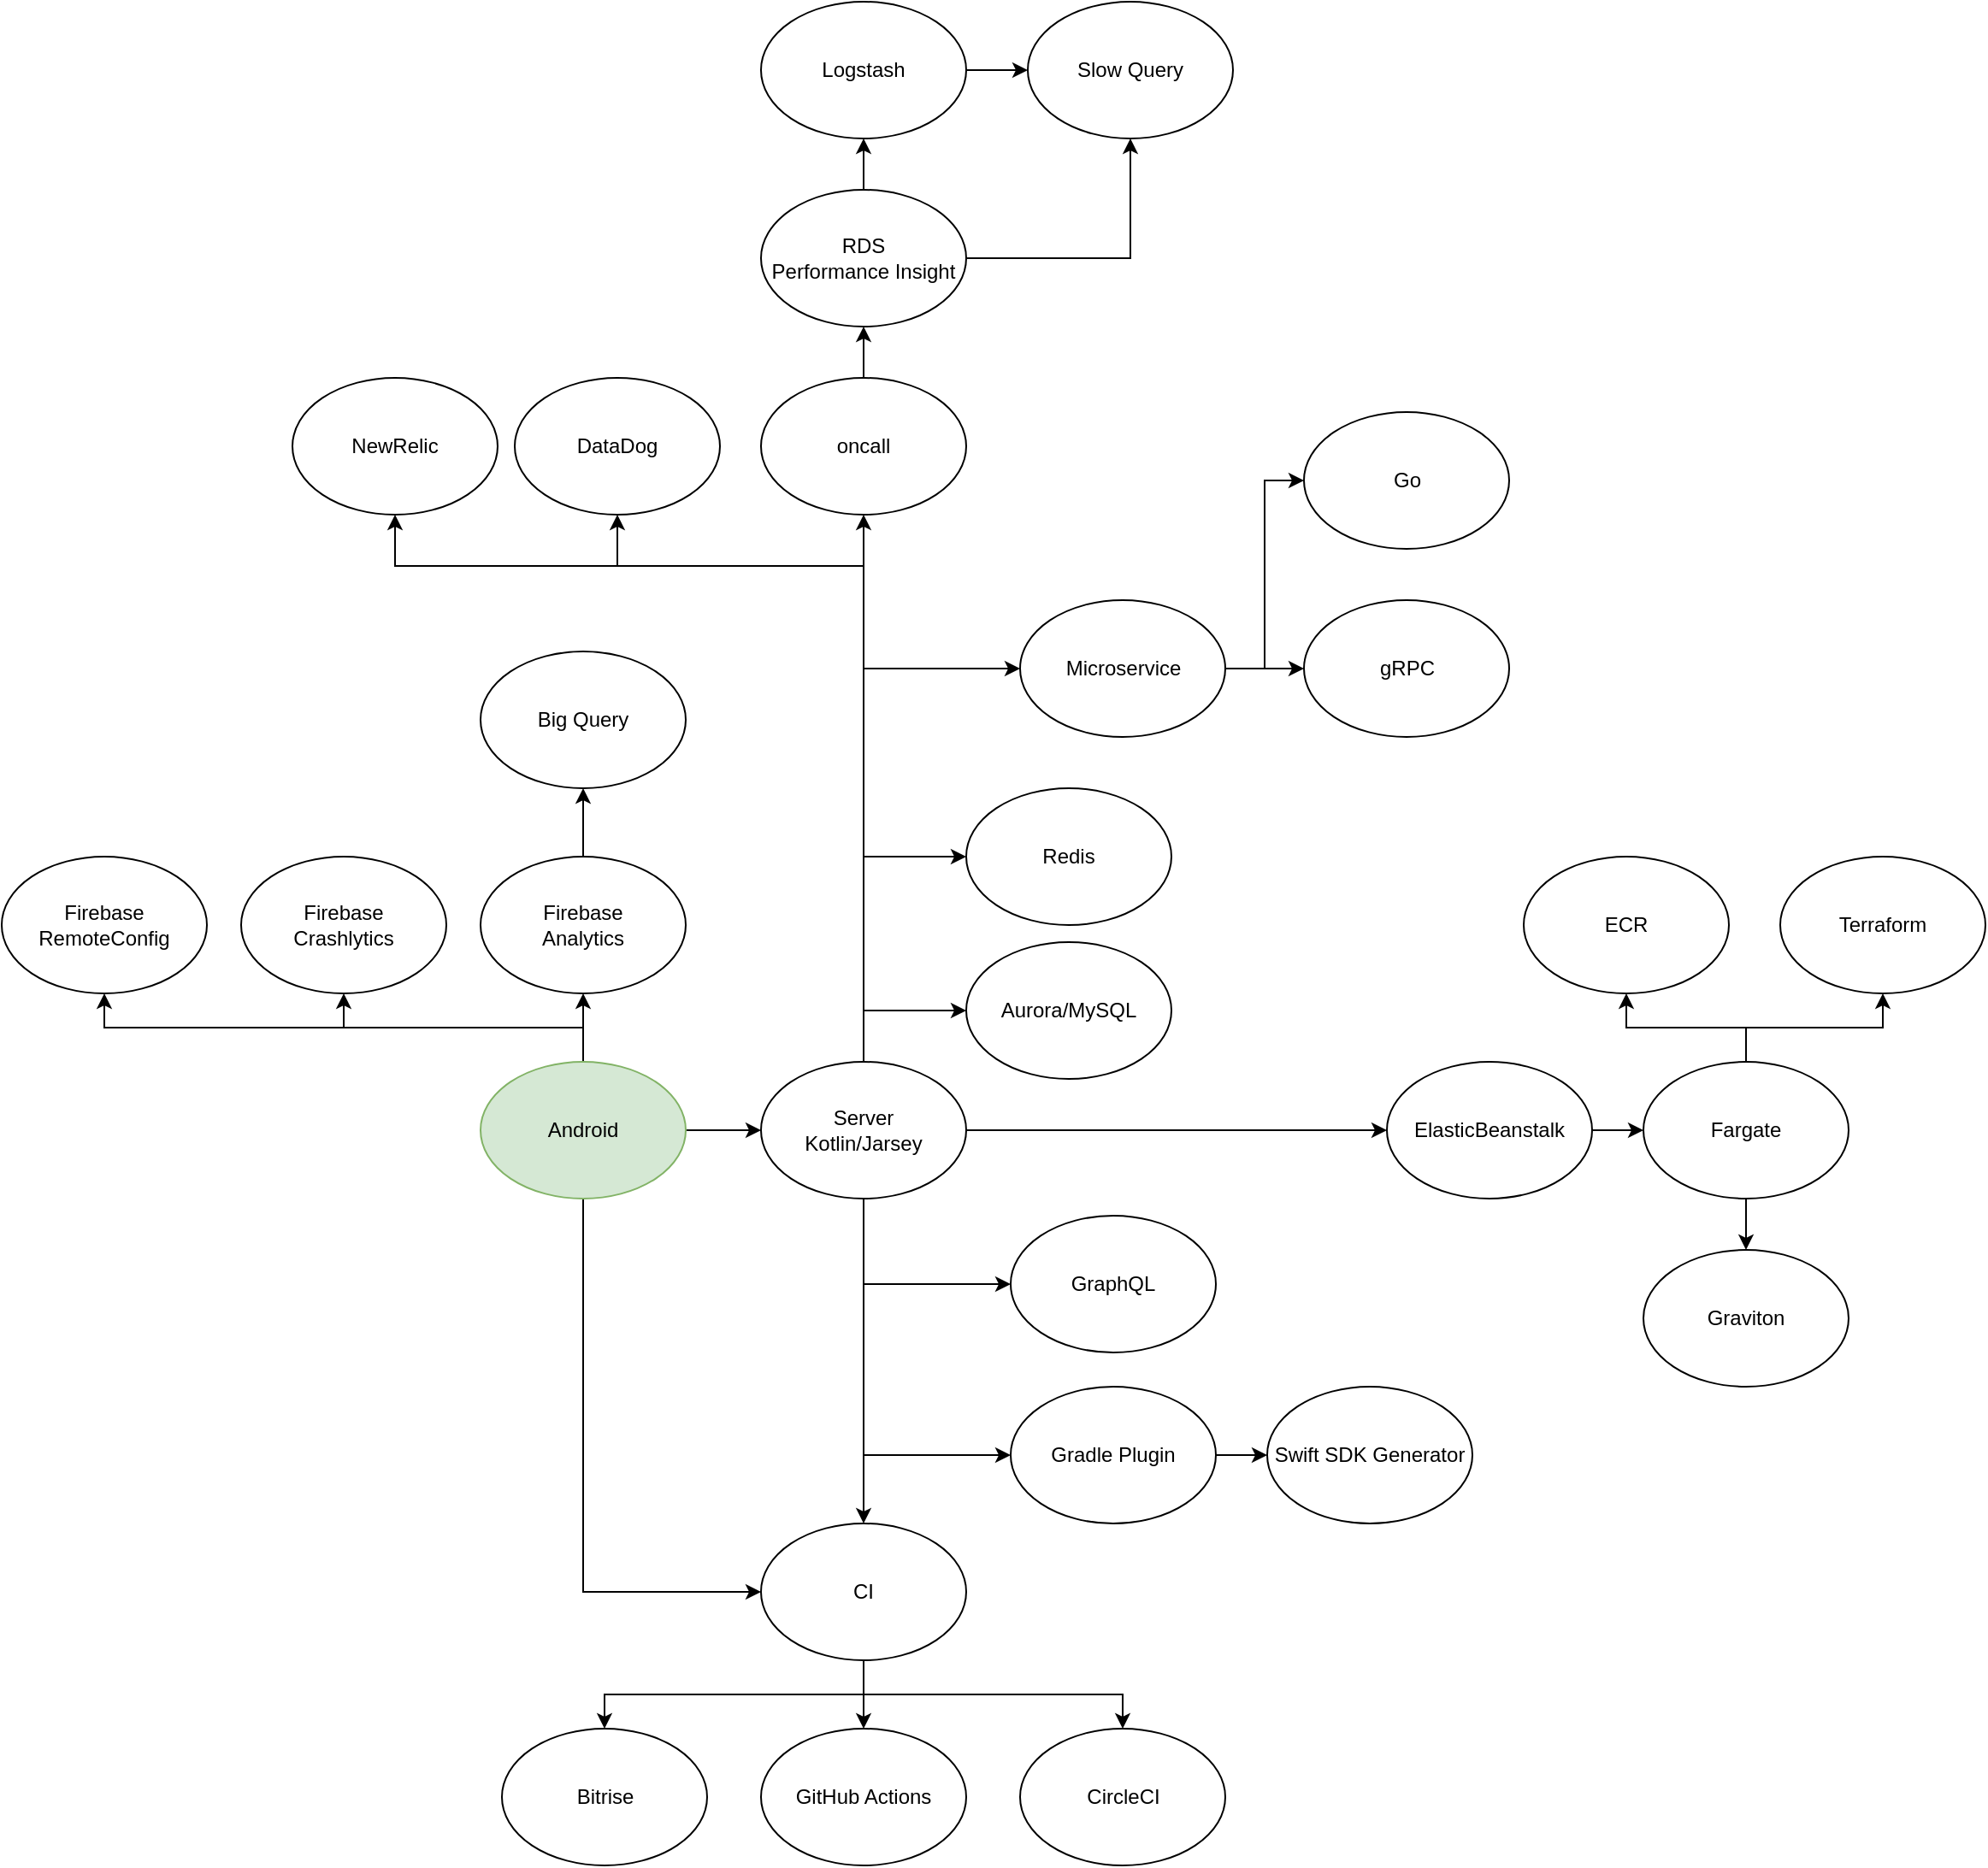 <mxfile version="21.6.2" type="github">
  <diagram name="ページ1" id="mH-jndrM1VOULVVIdmw8">
    <mxGraphModel dx="1348" dy="2332" grid="1" gridSize="10" guides="1" tooltips="1" connect="1" arrows="1" fold="1" page="1" pageScale="1" pageWidth="827" pageHeight="1169" math="0" shadow="0">
      <root>
        <mxCell id="0" />
        <mxCell id="1" parent="0" />
        <mxCell id="I-kPBh3Q4MtgkVy0VhHx-4" style="edgeStyle=orthogonalEdgeStyle;rounded=0;orthogonalLoop=1;jettySize=auto;html=1;exitX=1;exitY=0.5;exitDx=0;exitDy=0;entryX=0;entryY=0.5;entryDx=0;entryDy=0;" edge="1" parent="1" source="I-kPBh3Q4MtgkVy0VhHx-1" target="I-kPBh3Q4MtgkVy0VhHx-3">
          <mxGeometry relative="1" as="geometry" />
        </mxCell>
        <mxCell id="I-kPBh3Q4MtgkVy0VhHx-29" style="edgeStyle=orthogonalEdgeStyle;rounded=0;orthogonalLoop=1;jettySize=auto;html=1;exitX=0.5;exitY=1;exitDx=0;exitDy=0;entryX=0;entryY=0.5;entryDx=0;entryDy=0;" edge="1" parent="1" source="I-kPBh3Q4MtgkVy0VhHx-1" target="I-kPBh3Q4MtgkVy0VhHx-24">
          <mxGeometry relative="1" as="geometry" />
        </mxCell>
        <mxCell id="I-kPBh3Q4MtgkVy0VhHx-64" style="edgeStyle=orthogonalEdgeStyle;rounded=0;orthogonalLoop=1;jettySize=auto;html=1;exitX=0.5;exitY=0;exitDx=0;exitDy=0;entryX=0.5;entryY=1;entryDx=0;entryDy=0;" edge="1" parent="1" source="I-kPBh3Q4MtgkVy0VhHx-1" target="I-kPBh3Q4MtgkVy0VhHx-63">
          <mxGeometry relative="1" as="geometry" />
        </mxCell>
        <mxCell id="I-kPBh3Q4MtgkVy0VhHx-69" style="edgeStyle=orthogonalEdgeStyle;rounded=0;orthogonalLoop=1;jettySize=auto;html=1;exitX=0.5;exitY=0;exitDx=0;exitDy=0;" edge="1" parent="1" source="I-kPBh3Q4MtgkVy0VhHx-1" target="I-kPBh3Q4MtgkVy0VhHx-67">
          <mxGeometry relative="1" as="geometry" />
        </mxCell>
        <mxCell id="I-kPBh3Q4MtgkVy0VhHx-71" style="edgeStyle=orthogonalEdgeStyle;rounded=0;orthogonalLoop=1;jettySize=auto;html=1;exitX=0.5;exitY=0;exitDx=0;exitDy=0;entryX=0.5;entryY=1;entryDx=0;entryDy=0;" edge="1" parent="1" source="I-kPBh3Q4MtgkVy0VhHx-1" target="I-kPBh3Q4MtgkVy0VhHx-70">
          <mxGeometry relative="1" as="geometry" />
        </mxCell>
        <mxCell id="I-kPBh3Q4MtgkVy0VhHx-1" value="Android" style="ellipse;whiteSpace=wrap;html=1;fillColor=#d5e8d4;strokeColor=#82b366;" vertex="1" parent="1">
          <mxGeometry x="280" y="320" width="120" height="80" as="geometry" />
        </mxCell>
        <mxCell id="I-kPBh3Q4MtgkVy0VhHx-12" value="" style="edgeStyle=orthogonalEdgeStyle;rounded=0;orthogonalLoop=1;jettySize=auto;html=1;" edge="1" parent="1" source="I-kPBh3Q4MtgkVy0VhHx-3" target="I-kPBh3Q4MtgkVy0VhHx-11">
          <mxGeometry relative="1" as="geometry" />
        </mxCell>
        <mxCell id="I-kPBh3Q4MtgkVy0VhHx-27" style="edgeStyle=orthogonalEdgeStyle;rounded=0;orthogonalLoop=1;jettySize=auto;html=1;exitX=0.5;exitY=1;exitDx=0;exitDy=0;entryX=0.5;entryY=0;entryDx=0;entryDy=0;" edge="1" parent="1" source="I-kPBh3Q4MtgkVy0VhHx-3" target="I-kPBh3Q4MtgkVy0VhHx-24">
          <mxGeometry relative="1" as="geometry" />
        </mxCell>
        <mxCell id="I-kPBh3Q4MtgkVy0VhHx-45" style="edgeStyle=orthogonalEdgeStyle;rounded=0;orthogonalLoop=1;jettySize=auto;html=1;exitX=0.5;exitY=1;exitDx=0;exitDy=0;entryX=0;entryY=0.5;entryDx=0;entryDy=0;" edge="1" parent="1" source="I-kPBh3Q4MtgkVy0VhHx-3" target="I-kPBh3Q4MtgkVy0VhHx-21">
          <mxGeometry relative="1" as="geometry" />
        </mxCell>
        <mxCell id="I-kPBh3Q4MtgkVy0VhHx-50" style="edgeStyle=orthogonalEdgeStyle;rounded=0;orthogonalLoop=1;jettySize=auto;html=1;exitX=1;exitY=0.5;exitDx=0;exitDy=0;entryX=0;entryY=0.5;entryDx=0;entryDy=0;" edge="1" parent="1" source="I-kPBh3Q4MtgkVy0VhHx-3" target="I-kPBh3Q4MtgkVy0VhHx-5">
          <mxGeometry relative="1" as="geometry" />
        </mxCell>
        <mxCell id="I-kPBh3Q4MtgkVy0VhHx-53" style="edgeStyle=orthogonalEdgeStyle;rounded=0;orthogonalLoop=1;jettySize=auto;html=1;exitX=0.5;exitY=1;exitDx=0;exitDy=0;entryX=0;entryY=0.5;entryDx=0;entryDy=0;" edge="1" parent="1" source="I-kPBh3Q4MtgkVy0VhHx-3" target="I-kPBh3Q4MtgkVy0VhHx-52">
          <mxGeometry relative="1" as="geometry" />
        </mxCell>
        <mxCell id="I-kPBh3Q4MtgkVy0VhHx-62" style="edgeStyle=orthogonalEdgeStyle;rounded=0;orthogonalLoop=1;jettySize=auto;html=1;exitX=0.5;exitY=0;exitDx=0;exitDy=0;entryX=0;entryY=0.5;entryDx=0;entryDy=0;" edge="1" parent="1" source="I-kPBh3Q4MtgkVy0VhHx-3" target="I-kPBh3Q4MtgkVy0VhHx-38">
          <mxGeometry relative="1" as="geometry" />
        </mxCell>
        <mxCell id="I-kPBh3Q4MtgkVy0VhHx-76" style="edgeStyle=orthogonalEdgeStyle;rounded=0;orthogonalLoop=1;jettySize=auto;html=1;exitX=0.5;exitY=0;exitDx=0;exitDy=0;entryX=0.5;entryY=1;entryDx=0;entryDy=0;" edge="1" parent="1" source="I-kPBh3Q4MtgkVy0VhHx-3" target="I-kPBh3Q4MtgkVy0VhHx-58">
          <mxGeometry relative="1" as="geometry">
            <Array as="points">
              <mxPoint x="504" y="30" />
              <mxPoint x="360" y="30" />
            </Array>
          </mxGeometry>
        </mxCell>
        <mxCell id="I-kPBh3Q4MtgkVy0VhHx-77" style="edgeStyle=orthogonalEdgeStyle;rounded=0;orthogonalLoop=1;jettySize=auto;html=1;exitX=0.5;exitY=0;exitDx=0;exitDy=0;entryX=0.5;entryY=1;entryDx=0;entryDy=0;" edge="1" parent="1" source="I-kPBh3Q4MtgkVy0VhHx-3" target="I-kPBh3Q4MtgkVy0VhHx-59">
          <mxGeometry relative="1" as="geometry">
            <Array as="points">
              <mxPoint x="504" y="30" />
              <mxPoint x="230" y="30" />
            </Array>
          </mxGeometry>
        </mxCell>
        <mxCell id="I-kPBh3Q4MtgkVy0VhHx-80" style="edgeStyle=orthogonalEdgeStyle;rounded=0;orthogonalLoop=1;jettySize=auto;html=1;exitX=0.5;exitY=0;exitDx=0;exitDy=0;entryX=0;entryY=0.5;entryDx=0;entryDy=0;" edge="1" parent="1" source="I-kPBh3Q4MtgkVy0VhHx-3" target="I-kPBh3Q4MtgkVy0VhHx-79">
          <mxGeometry relative="1" as="geometry" />
        </mxCell>
        <mxCell id="I-kPBh3Q4MtgkVy0VhHx-82" style="edgeStyle=orthogonalEdgeStyle;rounded=0;orthogonalLoop=1;jettySize=auto;html=1;exitX=0.5;exitY=0;exitDx=0;exitDy=0;entryX=0;entryY=0.5;entryDx=0;entryDy=0;" edge="1" parent="1" source="I-kPBh3Q4MtgkVy0VhHx-3" target="I-kPBh3Q4MtgkVy0VhHx-81">
          <mxGeometry relative="1" as="geometry" />
        </mxCell>
        <mxCell id="I-kPBh3Q4MtgkVy0VhHx-3" value="Server&lt;br&gt;Kotlin/Jarsey" style="ellipse;whiteSpace=wrap;html=1;" vertex="1" parent="1">
          <mxGeometry x="444" y="320" width="120" height="80" as="geometry" />
        </mxCell>
        <mxCell id="I-kPBh3Q4MtgkVy0VhHx-8" value="" style="edgeStyle=orthogonalEdgeStyle;rounded=0;orthogonalLoop=1;jettySize=auto;html=1;" edge="1" parent="1" source="I-kPBh3Q4MtgkVy0VhHx-5" target="I-kPBh3Q4MtgkVy0VhHx-7">
          <mxGeometry relative="1" as="geometry" />
        </mxCell>
        <mxCell id="I-kPBh3Q4MtgkVy0VhHx-5" value="ElasticBeanstalk" style="ellipse;whiteSpace=wrap;html=1;" vertex="1" parent="1">
          <mxGeometry x="810" y="320" width="120" height="80" as="geometry" />
        </mxCell>
        <mxCell id="I-kPBh3Q4MtgkVy0VhHx-10" value="" style="edgeStyle=orthogonalEdgeStyle;rounded=0;orthogonalLoop=1;jettySize=auto;html=1;" edge="1" parent="1" source="I-kPBh3Q4MtgkVy0VhHx-7" target="I-kPBh3Q4MtgkVy0VhHx-9">
          <mxGeometry relative="1" as="geometry" />
        </mxCell>
        <mxCell id="I-kPBh3Q4MtgkVy0VhHx-46" style="edgeStyle=orthogonalEdgeStyle;rounded=0;orthogonalLoop=1;jettySize=auto;html=1;exitX=0.5;exitY=0;exitDx=0;exitDy=0;entryX=0.5;entryY=1;entryDx=0;entryDy=0;" edge="1" parent="1" source="I-kPBh3Q4MtgkVy0VhHx-7" target="I-kPBh3Q4MtgkVy0VhHx-40">
          <mxGeometry relative="1" as="geometry" />
        </mxCell>
        <mxCell id="I-kPBh3Q4MtgkVy0VhHx-73" value="" style="edgeStyle=orthogonalEdgeStyle;rounded=0;orthogonalLoop=1;jettySize=auto;html=1;" edge="1" parent="1" source="I-kPBh3Q4MtgkVy0VhHx-7" target="I-kPBh3Q4MtgkVy0VhHx-72">
          <mxGeometry relative="1" as="geometry" />
        </mxCell>
        <mxCell id="I-kPBh3Q4MtgkVy0VhHx-7" value="Fargate" style="ellipse;whiteSpace=wrap;html=1;" vertex="1" parent="1">
          <mxGeometry x="960" y="320" width="120" height="80" as="geometry" />
        </mxCell>
        <mxCell id="I-kPBh3Q4MtgkVy0VhHx-9" value="Terraform" style="ellipse;whiteSpace=wrap;html=1;" vertex="1" parent="1">
          <mxGeometry x="1040" y="200" width="120" height="80" as="geometry" />
        </mxCell>
        <mxCell id="I-kPBh3Q4MtgkVy0VhHx-16" value="" style="edgeStyle=orthogonalEdgeStyle;rounded=0;orthogonalLoop=1;jettySize=auto;html=1;" edge="1" parent="1" source="I-kPBh3Q4MtgkVy0VhHx-11" target="I-kPBh3Q4MtgkVy0VhHx-14">
          <mxGeometry relative="1" as="geometry" />
        </mxCell>
        <mxCell id="I-kPBh3Q4MtgkVy0VhHx-11" value="oncall" style="ellipse;whiteSpace=wrap;html=1;" vertex="1" parent="1">
          <mxGeometry x="444" y="-80" width="120" height="80" as="geometry" />
        </mxCell>
        <mxCell id="I-kPBh3Q4MtgkVy0VhHx-18" value="" style="edgeStyle=orthogonalEdgeStyle;rounded=0;orthogonalLoop=1;jettySize=auto;html=1;" edge="1" parent="1" source="I-kPBh3Q4MtgkVy0VhHx-13" target="I-kPBh3Q4MtgkVy0VhHx-17">
          <mxGeometry relative="1" as="geometry" />
        </mxCell>
        <mxCell id="I-kPBh3Q4MtgkVy0VhHx-13" value="Logstash" style="ellipse;whiteSpace=wrap;html=1;" vertex="1" parent="1">
          <mxGeometry x="444" y="-300" width="120" height="80" as="geometry" />
        </mxCell>
        <mxCell id="I-kPBh3Q4MtgkVy0VhHx-15" value="" style="edgeStyle=orthogonalEdgeStyle;rounded=0;orthogonalLoop=1;jettySize=auto;html=1;" edge="1" parent="1" source="I-kPBh3Q4MtgkVy0VhHx-14" target="I-kPBh3Q4MtgkVy0VhHx-13">
          <mxGeometry relative="1" as="geometry" />
        </mxCell>
        <mxCell id="I-kPBh3Q4MtgkVy0VhHx-20" style="edgeStyle=orthogonalEdgeStyle;rounded=0;orthogonalLoop=1;jettySize=auto;html=1;entryX=0.5;entryY=1;entryDx=0;entryDy=0;" edge="1" parent="1" source="I-kPBh3Q4MtgkVy0VhHx-14" target="I-kPBh3Q4MtgkVy0VhHx-17">
          <mxGeometry relative="1" as="geometry" />
        </mxCell>
        <mxCell id="I-kPBh3Q4MtgkVy0VhHx-14" value="RDS&lt;br&gt;Performance Insight" style="ellipse;whiteSpace=wrap;html=1;" vertex="1" parent="1">
          <mxGeometry x="444" y="-190" width="120" height="80" as="geometry" />
        </mxCell>
        <mxCell id="I-kPBh3Q4MtgkVy0VhHx-17" value="Slow Query" style="ellipse;whiteSpace=wrap;html=1;" vertex="1" parent="1">
          <mxGeometry x="600" y="-300" width="120" height="80" as="geometry" />
        </mxCell>
        <mxCell id="I-kPBh3Q4MtgkVy0VhHx-43" value="" style="edgeStyle=orthogonalEdgeStyle;rounded=0;orthogonalLoop=1;jettySize=auto;html=1;" edge="1" parent="1" source="I-kPBh3Q4MtgkVy0VhHx-21" target="I-kPBh3Q4MtgkVy0VhHx-42">
          <mxGeometry relative="1" as="geometry" />
        </mxCell>
        <mxCell id="I-kPBh3Q4MtgkVy0VhHx-21" value="Gradle Plugin" style="ellipse;whiteSpace=wrap;html=1;" vertex="1" parent="1">
          <mxGeometry x="590" y="510" width="120" height="80" as="geometry" />
        </mxCell>
        <mxCell id="I-kPBh3Q4MtgkVy0VhHx-34" value="" style="edgeStyle=orthogonalEdgeStyle;rounded=0;orthogonalLoop=1;jettySize=auto;html=1;" edge="1" parent="1" source="I-kPBh3Q4MtgkVy0VhHx-24" target="I-kPBh3Q4MtgkVy0VhHx-30">
          <mxGeometry relative="1" as="geometry" />
        </mxCell>
        <mxCell id="I-kPBh3Q4MtgkVy0VhHx-35" style="edgeStyle=orthogonalEdgeStyle;rounded=0;orthogonalLoop=1;jettySize=auto;html=1;exitX=0.5;exitY=1;exitDx=0;exitDy=0;entryX=0.5;entryY=0;entryDx=0;entryDy=0;" edge="1" parent="1" source="I-kPBh3Q4MtgkVy0VhHx-24" target="I-kPBh3Q4MtgkVy0VhHx-32">
          <mxGeometry relative="1" as="geometry" />
        </mxCell>
        <mxCell id="I-kPBh3Q4MtgkVy0VhHx-36" style="edgeStyle=orthogonalEdgeStyle;rounded=0;orthogonalLoop=1;jettySize=auto;html=1;exitX=0.5;exitY=1;exitDx=0;exitDy=0;" edge="1" parent="1" source="I-kPBh3Q4MtgkVy0VhHx-24" target="I-kPBh3Q4MtgkVy0VhHx-31">
          <mxGeometry relative="1" as="geometry" />
        </mxCell>
        <mxCell id="I-kPBh3Q4MtgkVy0VhHx-24" value="CI" style="ellipse;whiteSpace=wrap;html=1;" vertex="1" parent="1">
          <mxGeometry x="444" y="590" width="120" height="80" as="geometry" />
        </mxCell>
        <mxCell id="I-kPBh3Q4MtgkVy0VhHx-30" value="GitHub Actions" style="ellipse;whiteSpace=wrap;html=1;" vertex="1" parent="1">
          <mxGeometry x="444" y="710" width="120" height="80" as="geometry" />
        </mxCell>
        <mxCell id="I-kPBh3Q4MtgkVy0VhHx-31" value="CircleCI" style="ellipse;whiteSpace=wrap;html=1;" vertex="1" parent="1">
          <mxGeometry x="595.5" y="710" width="120" height="80" as="geometry" />
        </mxCell>
        <mxCell id="I-kPBh3Q4MtgkVy0VhHx-32" value="Bitrise" style="ellipse;whiteSpace=wrap;html=1;" vertex="1" parent="1">
          <mxGeometry x="292.5" y="710" width="120" height="80" as="geometry" />
        </mxCell>
        <mxCell id="I-kPBh3Q4MtgkVy0VhHx-55" value="" style="edgeStyle=orthogonalEdgeStyle;rounded=0;orthogonalLoop=1;jettySize=auto;html=1;" edge="1" parent="1" source="I-kPBh3Q4MtgkVy0VhHx-38" target="I-kPBh3Q4MtgkVy0VhHx-54">
          <mxGeometry relative="1" as="geometry" />
        </mxCell>
        <mxCell id="I-kPBh3Q4MtgkVy0VhHx-57" style="edgeStyle=orthogonalEdgeStyle;rounded=0;orthogonalLoop=1;jettySize=auto;html=1;exitX=1;exitY=0.5;exitDx=0;exitDy=0;entryX=0;entryY=0.5;entryDx=0;entryDy=0;" edge="1" parent="1" source="I-kPBh3Q4MtgkVy0VhHx-38" target="I-kPBh3Q4MtgkVy0VhHx-56">
          <mxGeometry relative="1" as="geometry" />
        </mxCell>
        <mxCell id="I-kPBh3Q4MtgkVy0VhHx-38" value="Microservice" style="ellipse;whiteSpace=wrap;html=1;" vertex="1" parent="1">
          <mxGeometry x="595.5" y="50" width="120" height="80" as="geometry" />
        </mxCell>
        <mxCell id="I-kPBh3Q4MtgkVy0VhHx-40" value="ECR" style="ellipse;whiteSpace=wrap;html=1;" vertex="1" parent="1">
          <mxGeometry x="890" y="200" width="120" height="80" as="geometry" />
        </mxCell>
        <mxCell id="I-kPBh3Q4MtgkVy0VhHx-42" value="Swift SDK Generator" style="ellipse;whiteSpace=wrap;html=1;" vertex="1" parent="1">
          <mxGeometry x="740" y="510" width="120" height="80" as="geometry" />
        </mxCell>
        <mxCell id="I-kPBh3Q4MtgkVy0VhHx-52" value="GraphQL" style="ellipse;whiteSpace=wrap;html=1;" vertex="1" parent="1">
          <mxGeometry x="590" y="410" width="120" height="80" as="geometry" />
        </mxCell>
        <mxCell id="I-kPBh3Q4MtgkVy0VhHx-54" value="gRPC" style="ellipse;whiteSpace=wrap;html=1;" vertex="1" parent="1">
          <mxGeometry x="761.5" y="50" width="120" height="80" as="geometry" />
        </mxCell>
        <mxCell id="I-kPBh3Q4MtgkVy0VhHx-56" value="Go" style="ellipse;whiteSpace=wrap;html=1;" vertex="1" parent="1">
          <mxGeometry x="761.5" y="-60" width="120" height="80" as="geometry" />
        </mxCell>
        <mxCell id="I-kPBh3Q4MtgkVy0VhHx-58" value="DataDog" style="ellipse;whiteSpace=wrap;html=1;" vertex="1" parent="1">
          <mxGeometry x="300" y="-80" width="120" height="80" as="geometry" />
        </mxCell>
        <mxCell id="I-kPBh3Q4MtgkVy0VhHx-59" value="NewRelic" style="ellipse;whiteSpace=wrap;html=1;" vertex="1" parent="1">
          <mxGeometry x="170" y="-80" width="120" height="80" as="geometry" />
        </mxCell>
        <mxCell id="I-kPBh3Q4MtgkVy0VhHx-66" style="edgeStyle=orthogonalEdgeStyle;rounded=0;orthogonalLoop=1;jettySize=auto;html=1;exitX=0.5;exitY=0;exitDx=0;exitDy=0;entryX=0.5;entryY=1;entryDx=0;entryDy=0;" edge="1" parent="1" source="I-kPBh3Q4MtgkVy0VhHx-63" target="I-kPBh3Q4MtgkVy0VhHx-65">
          <mxGeometry relative="1" as="geometry" />
        </mxCell>
        <mxCell id="I-kPBh3Q4MtgkVy0VhHx-63" value="Firebase&lt;br&gt;Analytics" style="ellipse;whiteSpace=wrap;html=1;" vertex="1" parent="1">
          <mxGeometry x="280" y="200" width="120" height="80" as="geometry" />
        </mxCell>
        <mxCell id="I-kPBh3Q4MtgkVy0VhHx-65" value="Big Query" style="ellipse;whiteSpace=wrap;html=1;" vertex="1" parent="1">
          <mxGeometry x="280" y="80" width="120" height="80" as="geometry" />
        </mxCell>
        <mxCell id="I-kPBh3Q4MtgkVy0VhHx-67" value="Firebase&lt;br&gt;Crashlytics" style="ellipse;whiteSpace=wrap;html=1;" vertex="1" parent="1">
          <mxGeometry x="140" y="200" width="120" height="80" as="geometry" />
        </mxCell>
        <mxCell id="I-kPBh3Q4MtgkVy0VhHx-70" value="Firebase&lt;br&gt;RemoteConfig" style="ellipse;whiteSpace=wrap;html=1;" vertex="1" parent="1">
          <mxGeometry y="200" width="120" height="80" as="geometry" />
        </mxCell>
        <mxCell id="I-kPBh3Q4MtgkVy0VhHx-72" value="Graviton" style="ellipse;whiteSpace=wrap;html=1;" vertex="1" parent="1">
          <mxGeometry x="960" y="430" width="120" height="80" as="geometry" />
        </mxCell>
        <mxCell id="I-kPBh3Q4MtgkVy0VhHx-79" value="Aurora/MySQL" style="ellipse;whiteSpace=wrap;html=1;" vertex="1" parent="1">
          <mxGeometry x="564" y="250" width="120" height="80" as="geometry" />
        </mxCell>
        <mxCell id="I-kPBh3Q4MtgkVy0VhHx-81" value="Redis" style="ellipse;whiteSpace=wrap;html=1;" vertex="1" parent="1">
          <mxGeometry x="564" y="160" width="120" height="80" as="geometry" />
        </mxCell>
      </root>
    </mxGraphModel>
  </diagram>
</mxfile>
